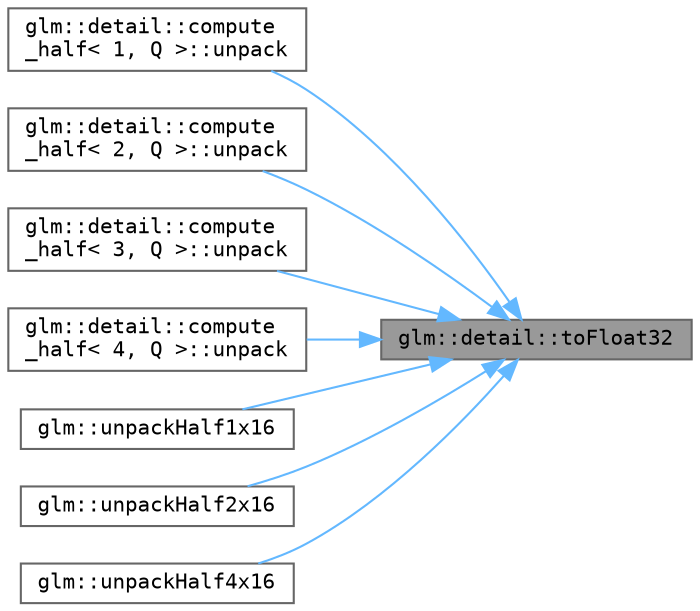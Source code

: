 digraph "glm::detail::toFloat32"
{
 // LATEX_PDF_SIZE
  bgcolor="transparent";
  edge [fontname=Terminal,fontsize=10,labelfontname=Helvetica,labelfontsize=10];
  node [fontname=Terminal,fontsize=10,shape=box,height=0.2,width=0.4];
  rankdir="RL";
  Node1 [label="glm::detail::toFloat32",height=0.2,width=0.4,color="gray40", fillcolor="grey60", style="filled", fontcolor="black",tooltip=" "];
  Node1 -> Node2 [dir="back",color="steelblue1",style="solid"];
  Node2 [label="glm::detail::compute\l_half\< 1, Q \>::unpack",height=0.2,width=0.4,color="grey40", fillcolor="white", style="filled",URL="$structglm_1_1detail_1_1compute__half_3_011_00_01_q_01_4.html#a4e590e53a8c62f7ae7d8c7c75be86995",tooltip=" "];
  Node1 -> Node3 [dir="back",color="steelblue1",style="solid"];
  Node3 [label="glm::detail::compute\l_half\< 2, Q \>::unpack",height=0.2,width=0.4,color="grey40", fillcolor="white", style="filled",URL="$structglm_1_1detail_1_1compute__half_3_012_00_01_q_01_4.html#a490ac1740c065a2ff30b8d83dc871e77",tooltip=" "];
  Node1 -> Node4 [dir="back",color="steelblue1",style="solid"];
  Node4 [label="glm::detail::compute\l_half\< 3, Q \>::unpack",height=0.2,width=0.4,color="grey40", fillcolor="white", style="filled",URL="$structglm_1_1detail_1_1compute__half_3_013_00_01_q_01_4.html#a5cbcf472cac4a5b8734d3dfc00ae8e0a",tooltip=" "];
  Node1 -> Node5 [dir="back",color="steelblue1",style="solid"];
  Node5 [label="glm::detail::compute\l_half\< 4, Q \>::unpack",height=0.2,width=0.4,color="grey40", fillcolor="white", style="filled",URL="$structglm_1_1detail_1_1compute__half_3_014_00_01_q_01_4.html#a49404eb6d946cf2012667640aacedc16",tooltip=" "];
  Node1 -> Node6 [dir="back",color="steelblue1",style="solid"];
  Node6 [label="glm::unpackHalf1x16",height=0.2,width=0.4,color="grey40", fillcolor="white", style="filled",URL="$group__gtc__packing.html#gaa6eebcdfc746584b7d1823f1d5344fed",tooltip=" "];
  Node1 -> Node7 [dir="back",color="steelblue1",style="solid"];
  Node7 [label="glm::unpackHalf2x16",height=0.2,width=0.4,color="grey40", fillcolor="white", style="filled",URL="$group__core__func__packing.html#gaf59b52e6b28da9335322c4ae19b5d745",tooltip=" "];
  Node1 -> Node8 [dir="back",color="steelblue1",style="solid"];
  Node8 [label="glm::unpackHalf4x16",height=0.2,width=0.4,color="grey40", fillcolor="white", style="filled",URL="$group__gtc__packing.html#gaea526d6491ad40401eac34803984bf27",tooltip=" "];
}
